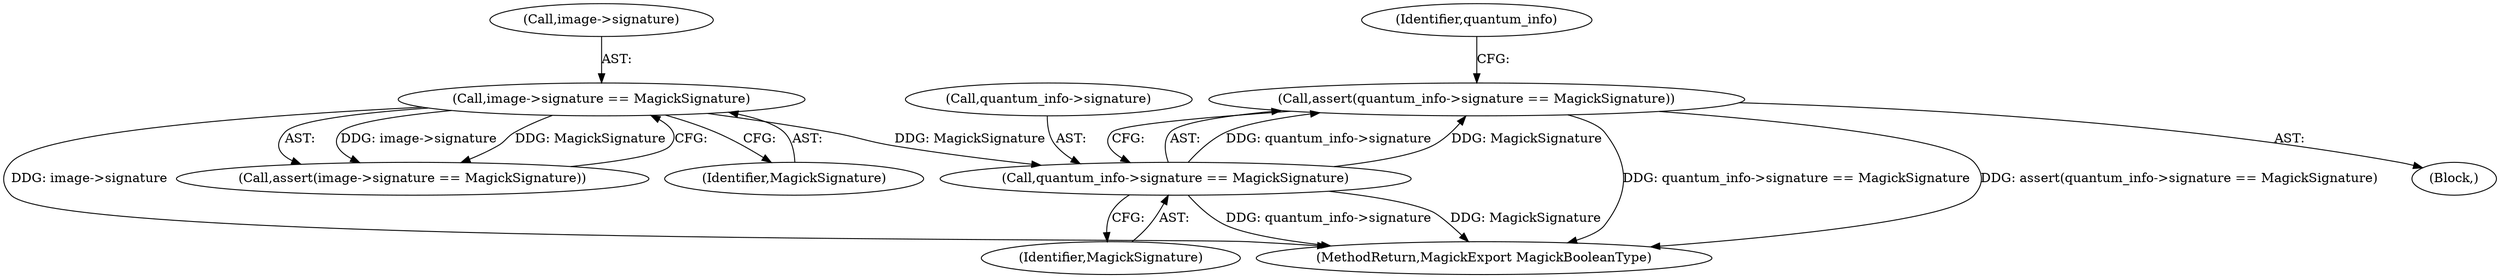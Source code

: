 digraph "0_ImageMagick_b5ed738f8060266bf4ae521f7e3ed145aa4498a3@API" {
"1000141" [label="(Call,assert(quantum_info->signature == MagickSignature))"];
"1000142" [label="(Call,quantum_info->signature == MagickSignature)"];
"1000115" [label="(Call,image->signature == MagickSignature)"];
"1000141" [label="(Call,assert(quantum_info->signature == MagickSignature))"];
"1000240" [label="(MethodReturn,MagickExport MagickBooleanType)"];
"1000142" [label="(Call,quantum_info->signature == MagickSignature)"];
"1000114" [label="(Call,assert(image->signature == MagickSignature))"];
"1000105" [label="(Block,)"];
"1000143" [label="(Call,quantum_info->signature)"];
"1000116" [label="(Call,image->signature)"];
"1000119" [label="(Identifier,MagickSignature)"];
"1000149" [label="(Identifier,quantum_info)"];
"1000115" [label="(Call,image->signature == MagickSignature)"];
"1000146" [label="(Identifier,MagickSignature)"];
"1000141" -> "1000105"  [label="AST: "];
"1000141" -> "1000142"  [label="CFG: "];
"1000142" -> "1000141"  [label="AST: "];
"1000149" -> "1000141"  [label="CFG: "];
"1000141" -> "1000240"  [label="DDG: quantum_info->signature == MagickSignature"];
"1000141" -> "1000240"  [label="DDG: assert(quantum_info->signature == MagickSignature)"];
"1000142" -> "1000141"  [label="DDG: quantum_info->signature"];
"1000142" -> "1000141"  [label="DDG: MagickSignature"];
"1000142" -> "1000146"  [label="CFG: "];
"1000143" -> "1000142"  [label="AST: "];
"1000146" -> "1000142"  [label="AST: "];
"1000142" -> "1000240"  [label="DDG: quantum_info->signature"];
"1000142" -> "1000240"  [label="DDG: MagickSignature"];
"1000115" -> "1000142"  [label="DDG: MagickSignature"];
"1000115" -> "1000114"  [label="AST: "];
"1000115" -> "1000119"  [label="CFG: "];
"1000116" -> "1000115"  [label="AST: "];
"1000119" -> "1000115"  [label="AST: "];
"1000114" -> "1000115"  [label="CFG: "];
"1000115" -> "1000240"  [label="DDG: image->signature"];
"1000115" -> "1000114"  [label="DDG: image->signature"];
"1000115" -> "1000114"  [label="DDG: MagickSignature"];
}
